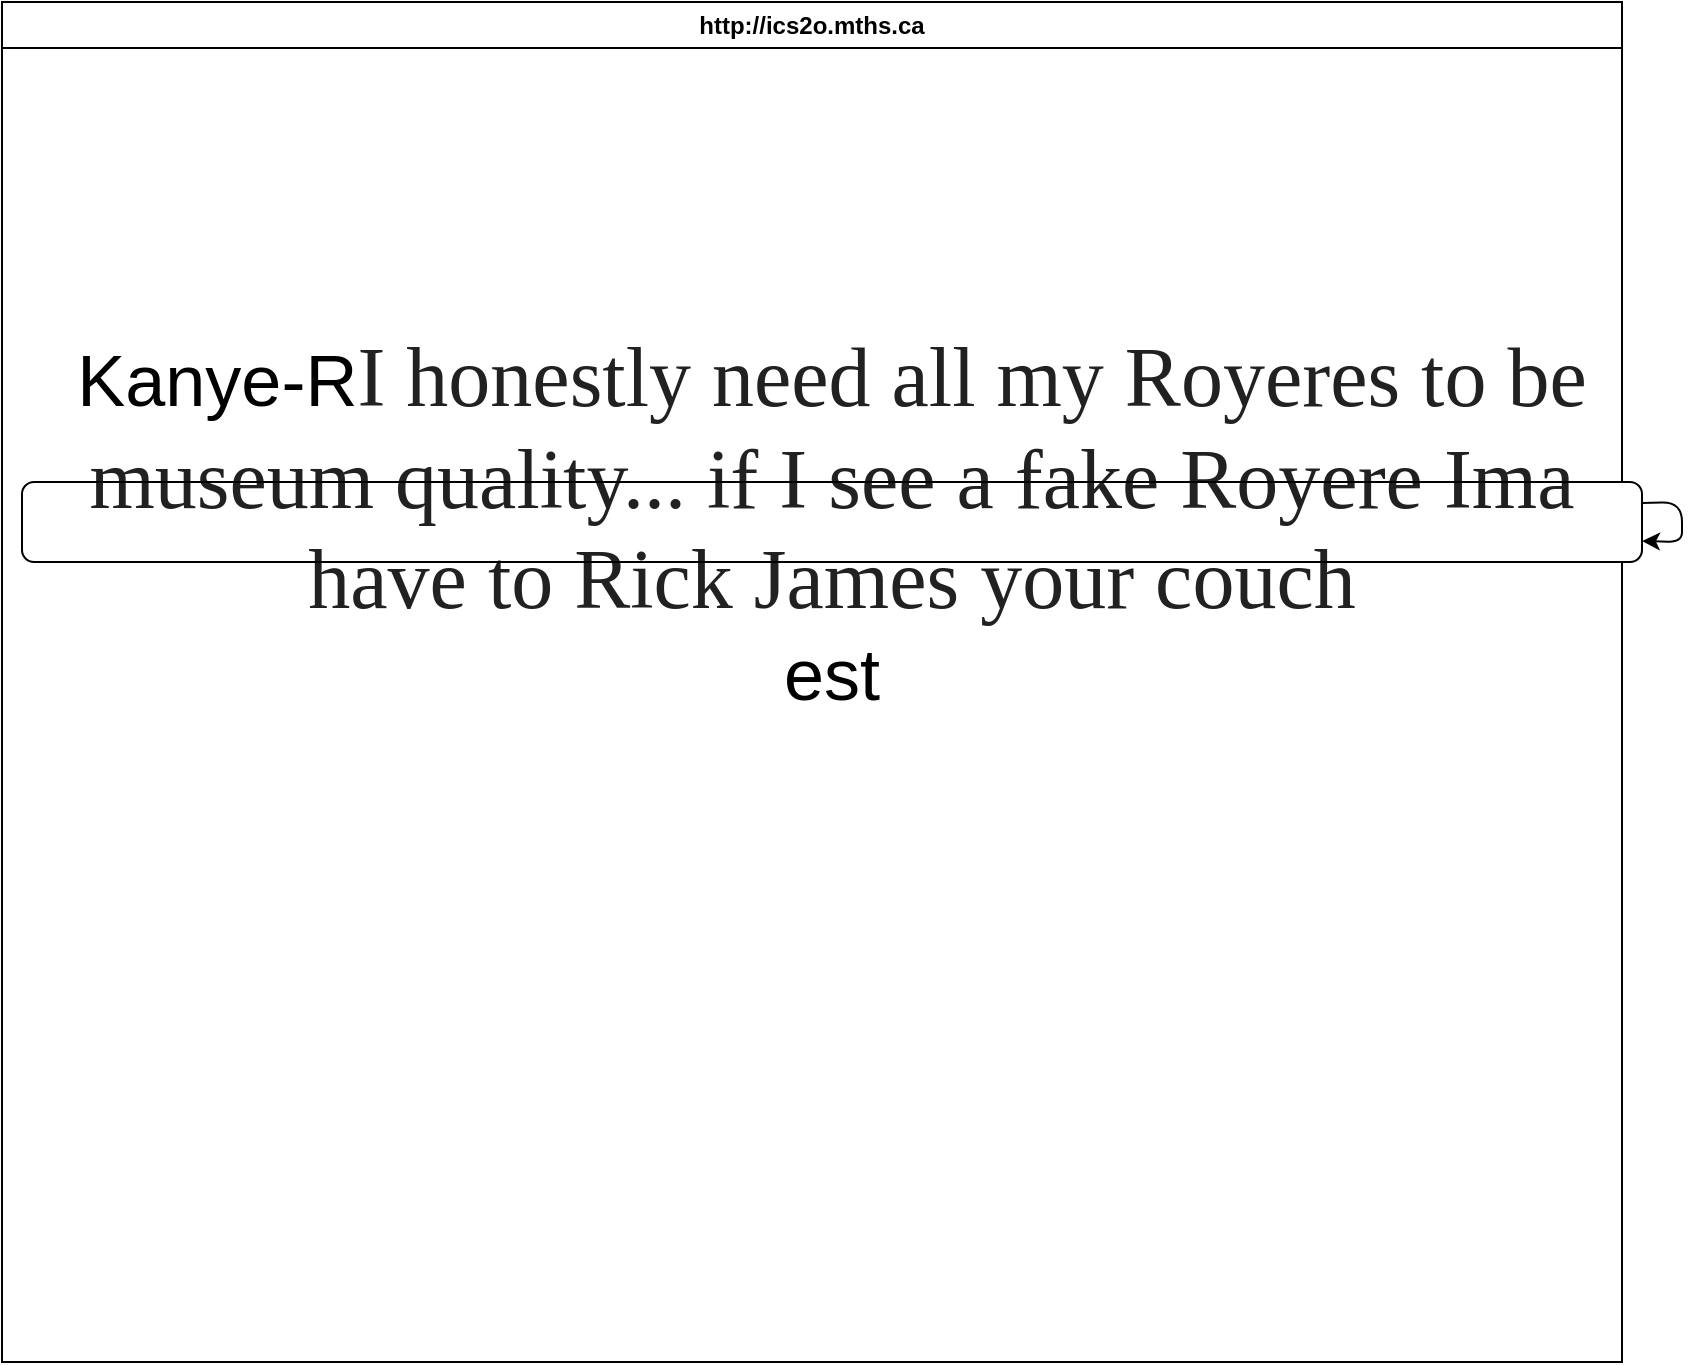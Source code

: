 <mxfile>
    <diagram id="ZIdY32RHq8hFKxuun9BD" name="Page-1">
        <mxGraphModel dx="835" dy="602" grid="1" gridSize="10" guides="1" tooltips="1" connect="1" arrows="1" fold="1" page="1" pageScale="1" pageWidth="827" pageHeight="1169" math="0" shadow="0">
            <root>
                <mxCell id="0"/>
                <mxCell id="1" parent="0"/>
                <mxCell id="2" value="http://ics2o.mths.ca" style="swimlane;whiteSpace=wrap;html=1;" vertex="1" parent="1">
                    <mxGeometry x="60" y="140" width="810" height="680" as="geometry"/>
                </mxCell>
                <mxCell id="3" value="&lt;font style=&quot;font-size: 36px;&quot;&gt;Kanye-R&lt;span style=&quot;color: rgba(0, 0, 0, 0.87); font-family: fantasy; font-size: 42px;&quot;&gt;I honestly need all my Royeres to be museum quality... if I see a fake Royere Ima have to Rick James your couch&lt;/span&gt;&lt;br&gt;est&lt;/font&gt;" style="rounded=1;whiteSpace=wrap;html=1;" vertex="1" parent="2">
                    <mxGeometry x="10" y="240" width="810" height="40" as="geometry"/>
                </mxCell>
                <mxCell id="4" style="edgeStyle=none;html=1;fontFamily=Times New Roman;fontSize=36;" edge="1" parent="2" source="3" target="3">
                    <mxGeometry relative="1" as="geometry"/>
                </mxCell>
            </root>
        </mxGraphModel>
    </diagram>
</mxfile>